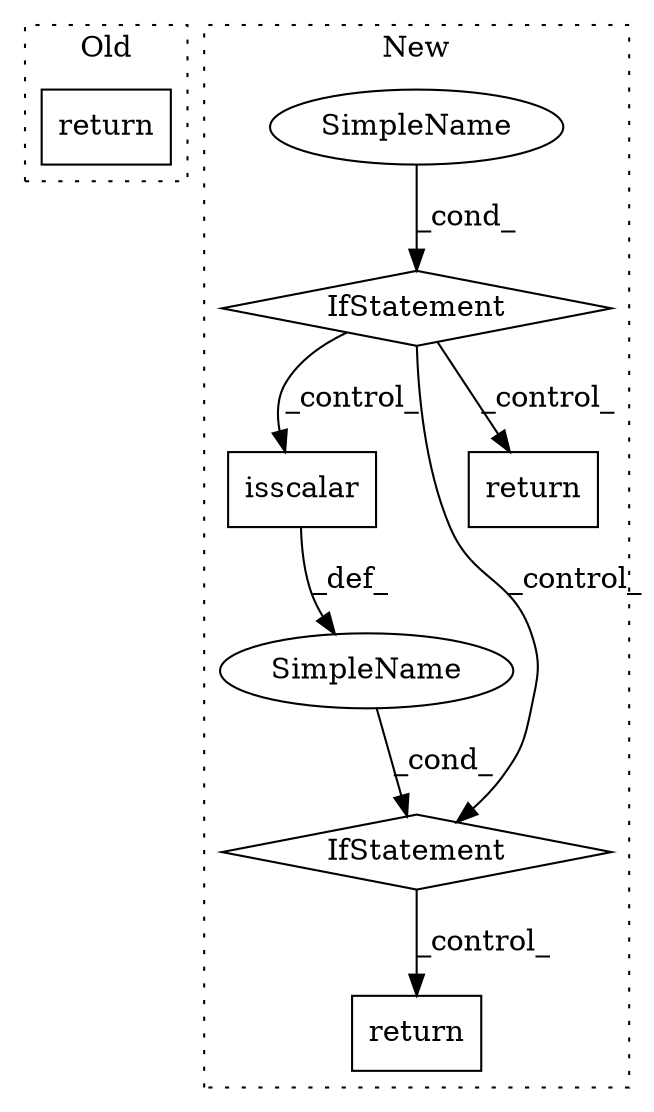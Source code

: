 digraph G {
subgraph cluster0 {
1 [label="return" a="41" s="4276" l="7" shape="box"];
label = "Old";
style="dotted";
}
subgraph cluster1 {
2 [label="isscalar" a="32" s="3989,3999" l="9,1" shape="box"];
3 [label="IfStatement" a="25" s="3979,4000" l="4,2" shape="diamond"];
4 [label="SimpleName" a="42" s="" l="" shape="ellipse"];
5 [label="return" a="41" s="4163" l="7" shape="box"];
6 [label="IfStatement" a="25" s="3882,3914" l="4,2" shape="diamond"];
7 [label="SimpleName" a="42" s="" l="" shape="ellipse"];
8 [label="return" a="41" s="3924" l="7" shape="box"];
label = "New";
style="dotted";
}
2 -> 4 [label="_def_"];
3 -> 5 [label="_control_"];
4 -> 3 [label="_cond_"];
6 -> 8 [label="_control_"];
6 -> 2 [label="_control_"];
6 -> 3 [label="_control_"];
7 -> 6 [label="_cond_"];
}